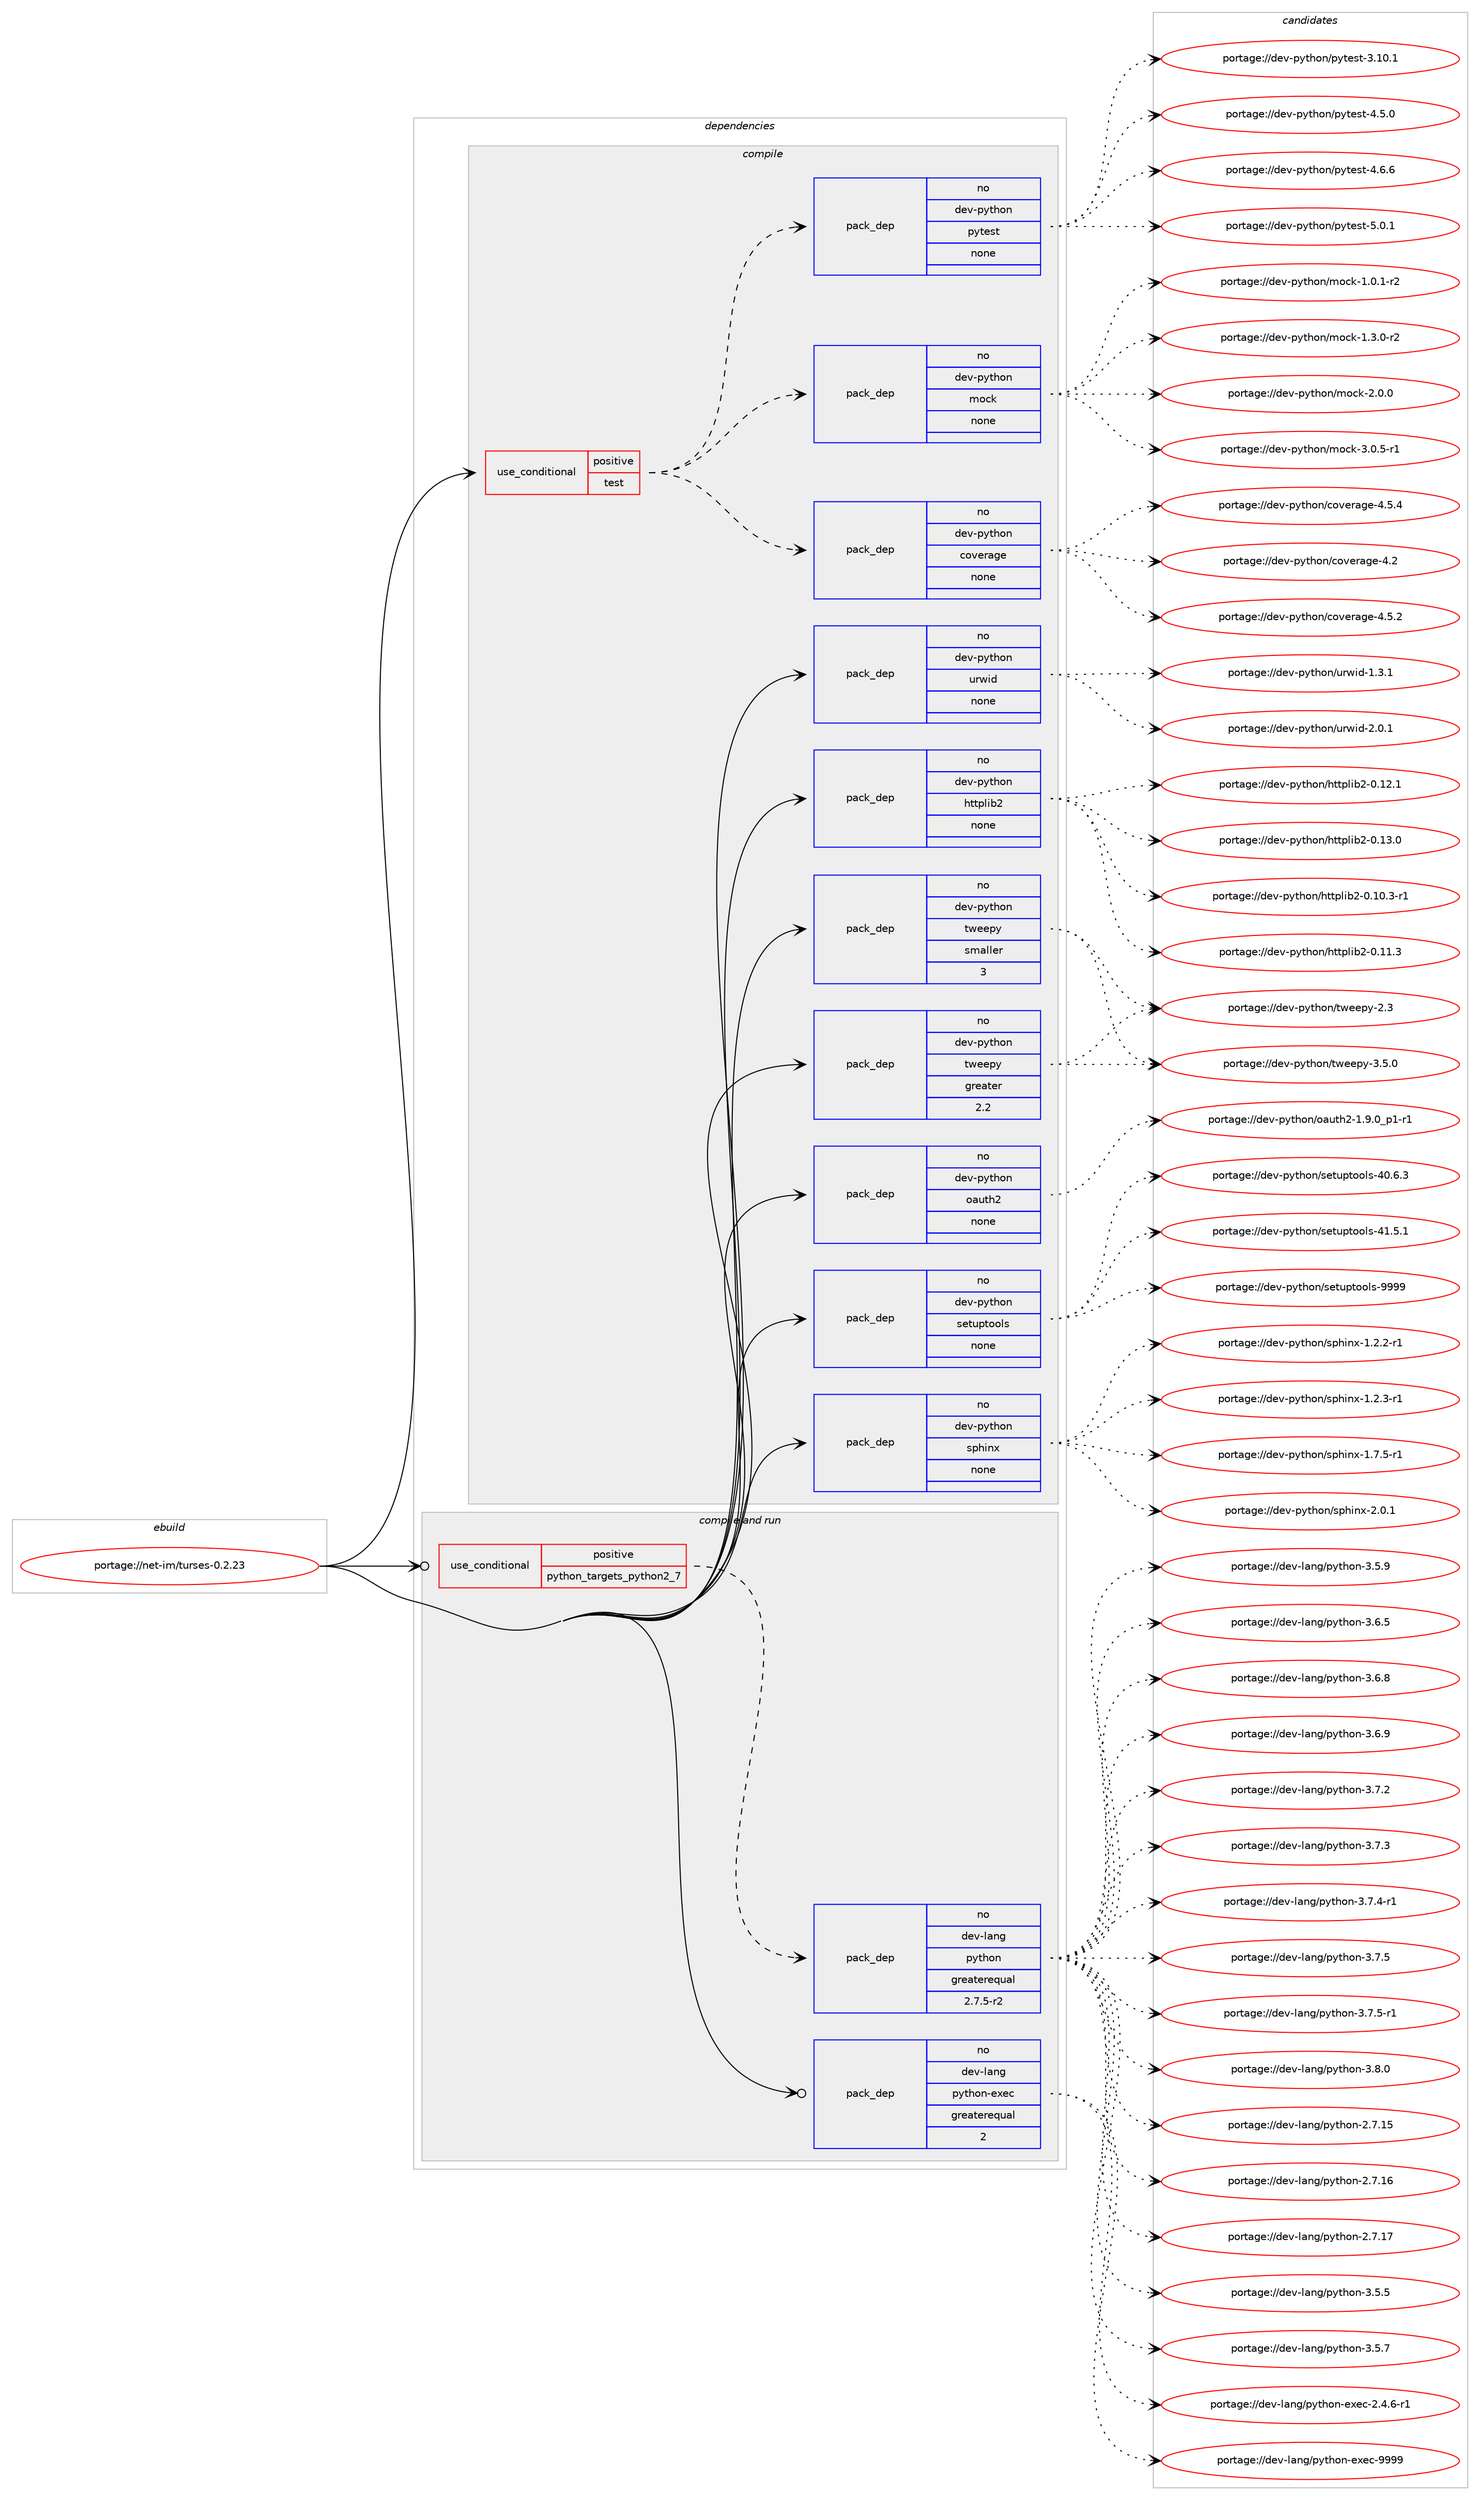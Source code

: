 digraph prolog {

# *************
# Graph options
# *************

newrank=true;
concentrate=true;
compound=true;
graph [rankdir=LR,fontname=Helvetica,fontsize=10,ranksep=1.5];#, ranksep=2.5, nodesep=0.2];
edge  [arrowhead=vee];
node  [fontname=Helvetica,fontsize=10];

# **********
# The ebuild
# **********

subgraph cluster_leftcol {
color=gray;
rank=same;
label=<<i>ebuild</i>>;
id [label="portage://net-im/turses-0.2.23", color=red, width=4, href="../net-im/turses-0.2.23.svg"];
}

# ****************
# The dependencies
# ****************

subgraph cluster_midcol {
color=gray;
label=<<i>dependencies</i>>;
subgraph cluster_compile {
fillcolor="#eeeeee";
style=filled;
label=<<i>compile</i>>;
subgraph cond89054 {
dependency356551 [label=<<TABLE BORDER="0" CELLBORDER="1" CELLSPACING="0" CELLPADDING="4"><TR><TD ROWSPAN="3" CELLPADDING="10">use_conditional</TD></TR><TR><TD>positive</TD></TR><TR><TD>test</TD></TR></TABLE>>, shape=none, color=red];
subgraph pack261601 {
dependency356552 [label=<<TABLE BORDER="0" CELLBORDER="1" CELLSPACING="0" CELLPADDING="4" WIDTH="220"><TR><TD ROWSPAN="6" CELLPADDING="30">pack_dep</TD></TR><TR><TD WIDTH="110">no</TD></TR><TR><TD>dev-python</TD></TR><TR><TD>mock</TD></TR><TR><TD>none</TD></TR><TR><TD></TD></TR></TABLE>>, shape=none, color=blue];
}
dependency356551:e -> dependency356552:w [weight=20,style="dashed",arrowhead="vee"];
subgraph pack261602 {
dependency356553 [label=<<TABLE BORDER="0" CELLBORDER="1" CELLSPACING="0" CELLPADDING="4" WIDTH="220"><TR><TD ROWSPAN="6" CELLPADDING="30">pack_dep</TD></TR><TR><TD WIDTH="110">no</TD></TR><TR><TD>dev-python</TD></TR><TR><TD>pytest</TD></TR><TR><TD>none</TD></TR><TR><TD></TD></TR></TABLE>>, shape=none, color=blue];
}
dependency356551:e -> dependency356553:w [weight=20,style="dashed",arrowhead="vee"];
subgraph pack261603 {
dependency356554 [label=<<TABLE BORDER="0" CELLBORDER="1" CELLSPACING="0" CELLPADDING="4" WIDTH="220"><TR><TD ROWSPAN="6" CELLPADDING="30">pack_dep</TD></TR><TR><TD WIDTH="110">no</TD></TR><TR><TD>dev-python</TD></TR><TR><TD>coverage</TD></TR><TR><TD>none</TD></TR><TR><TD></TD></TR></TABLE>>, shape=none, color=blue];
}
dependency356551:e -> dependency356554:w [weight=20,style="dashed",arrowhead="vee"];
}
id:e -> dependency356551:w [weight=20,style="solid",arrowhead="vee"];
subgraph pack261604 {
dependency356555 [label=<<TABLE BORDER="0" CELLBORDER="1" CELLSPACING="0" CELLPADDING="4" WIDTH="220"><TR><TD ROWSPAN="6" CELLPADDING="30">pack_dep</TD></TR><TR><TD WIDTH="110">no</TD></TR><TR><TD>dev-python</TD></TR><TR><TD>httplib2</TD></TR><TR><TD>none</TD></TR><TR><TD></TD></TR></TABLE>>, shape=none, color=blue];
}
id:e -> dependency356555:w [weight=20,style="solid",arrowhead="vee"];
subgraph pack261605 {
dependency356556 [label=<<TABLE BORDER="0" CELLBORDER="1" CELLSPACING="0" CELLPADDING="4" WIDTH="220"><TR><TD ROWSPAN="6" CELLPADDING="30">pack_dep</TD></TR><TR><TD WIDTH="110">no</TD></TR><TR><TD>dev-python</TD></TR><TR><TD>oauth2</TD></TR><TR><TD>none</TD></TR><TR><TD></TD></TR></TABLE>>, shape=none, color=blue];
}
id:e -> dependency356556:w [weight=20,style="solid",arrowhead="vee"];
subgraph pack261606 {
dependency356557 [label=<<TABLE BORDER="0" CELLBORDER="1" CELLSPACING="0" CELLPADDING="4" WIDTH="220"><TR><TD ROWSPAN="6" CELLPADDING="30">pack_dep</TD></TR><TR><TD WIDTH="110">no</TD></TR><TR><TD>dev-python</TD></TR><TR><TD>setuptools</TD></TR><TR><TD>none</TD></TR><TR><TD></TD></TR></TABLE>>, shape=none, color=blue];
}
id:e -> dependency356557:w [weight=20,style="solid",arrowhead="vee"];
subgraph pack261607 {
dependency356558 [label=<<TABLE BORDER="0" CELLBORDER="1" CELLSPACING="0" CELLPADDING="4" WIDTH="220"><TR><TD ROWSPAN="6" CELLPADDING="30">pack_dep</TD></TR><TR><TD WIDTH="110">no</TD></TR><TR><TD>dev-python</TD></TR><TR><TD>sphinx</TD></TR><TR><TD>none</TD></TR><TR><TD></TD></TR></TABLE>>, shape=none, color=blue];
}
id:e -> dependency356558:w [weight=20,style="solid",arrowhead="vee"];
subgraph pack261608 {
dependency356559 [label=<<TABLE BORDER="0" CELLBORDER="1" CELLSPACING="0" CELLPADDING="4" WIDTH="220"><TR><TD ROWSPAN="6" CELLPADDING="30">pack_dep</TD></TR><TR><TD WIDTH="110">no</TD></TR><TR><TD>dev-python</TD></TR><TR><TD>tweepy</TD></TR><TR><TD>greater</TD></TR><TR><TD>2.2</TD></TR></TABLE>>, shape=none, color=blue];
}
id:e -> dependency356559:w [weight=20,style="solid",arrowhead="vee"];
subgraph pack261609 {
dependency356560 [label=<<TABLE BORDER="0" CELLBORDER="1" CELLSPACING="0" CELLPADDING="4" WIDTH="220"><TR><TD ROWSPAN="6" CELLPADDING="30">pack_dep</TD></TR><TR><TD WIDTH="110">no</TD></TR><TR><TD>dev-python</TD></TR><TR><TD>tweepy</TD></TR><TR><TD>smaller</TD></TR><TR><TD>3</TD></TR></TABLE>>, shape=none, color=blue];
}
id:e -> dependency356560:w [weight=20,style="solid",arrowhead="vee"];
subgraph pack261610 {
dependency356561 [label=<<TABLE BORDER="0" CELLBORDER="1" CELLSPACING="0" CELLPADDING="4" WIDTH="220"><TR><TD ROWSPAN="6" CELLPADDING="30">pack_dep</TD></TR><TR><TD WIDTH="110">no</TD></TR><TR><TD>dev-python</TD></TR><TR><TD>urwid</TD></TR><TR><TD>none</TD></TR><TR><TD></TD></TR></TABLE>>, shape=none, color=blue];
}
id:e -> dependency356561:w [weight=20,style="solid",arrowhead="vee"];
}
subgraph cluster_compileandrun {
fillcolor="#eeeeee";
style=filled;
label=<<i>compile and run</i>>;
subgraph cond89055 {
dependency356562 [label=<<TABLE BORDER="0" CELLBORDER="1" CELLSPACING="0" CELLPADDING="4"><TR><TD ROWSPAN="3" CELLPADDING="10">use_conditional</TD></TR><TR><TD>positive</TD></TR><TR><TD>python_targets_python2_7</TD></TR></TABLE>>, shape=none, color=red];
subgraph pack261611 {
dependency356563 [label=<<TABLE BORDER="0" CELLBORDER="1" CELLSPACING="0" CELLPADDING="4" WIDTH="220"><TR><TD ROWSPAN="6" CELLPADDING="30">pack_dep</TD></TR><TR><TD WIDTH="110">no</TD></TR><TR><TD>dev-lang</TD></TR><TR><TD>python</TD></TR><TR><TD>greaterequal</TD></TR><TR><TD>2.7.5-r2</TD></TR></TABLE>>, shape=none, color=blue];
}
dependency356562:e -> dependency356563:w [weight=20,style="dashed",arrowhead="vee"];
}
id:e -> dependency356562:w [weight=20,style="solid",arrowhead="odotvee"];
subgraph pack261612 {
dependency356564 [label=<<TABLE BORDER="0" CELLBORDER="1" CELLSPACING="0" CELLPADDING="4" WIDTH="220"><TR><TD ROWSPAN="6" CELLPADDING="30">pack_dep</TD></TR><TR><TD WIDTH="110">no</TD></TR><TR><TD>dev-lang</TD></TR><TR><TD>python-exec</TD></TR><TR><TD>greaterequal</TD></TR><TR><TD>2</TD></TR></TABLE>>, shape=none, color=blue];
}
id:e -> dependency356564:w [weight=20,style="solid",arrowhead="odotvee"];
}
subgraph cluster_run {
fillcolor="#eeeeee";
style=filled;
label=<<i>run</i>>;
}
}

# **************
# The candidates
# **************

subgraph cluster_choices {
rank=same;
color=gray;
label=<<i>candidates</i>>;

subgraph choice261601 {
color=black;
nodesep=1;
choiceportage1001011184511212111610411111047109111991074549464846494511450 [label="portage://dev-python/mock-1.0.1-r2", color=red, width=4,href="../dev-python/mock-1.0.1-r2.svg"];
choiceportage1001011184511212111610411111047109111991074549465146484511450 [label="portage://dev-python/mock-1.3.0-r2", color=red, width=4,href="../dev-python/mock-1.3.0-r2.svg"];
choiceportage100101118451121211161041111104710911199107455046484648 [label="portage://dev-python/mock-2.0.0", color=red, width=4,href="../dev-python/mock-2.0.0.svg"];
choiceportage1001011184511212111610411111047109111991074551464846534511449 [label="portage://dev-python/mock-3.0.5-r1", color=red, width=4,href="../dev-python/mock-3.0.5-r1.svg"];
dependency356552:e -> choiceportage1001011184511212111610411111047109111991074549464846494511450:w [style=dotted,weight="100"];
dependency356552:e -> choiceportage1001011184511212111610411111047109111991074549465146484511450:w [style=dotted,weight="100"];
dependency356552:e -> choiceportage100101118451121211161041111104710911199107455046484648:w [style=dotted,weight="100"];
dependency356552:e -> choiceportage1001011184511212111610411111047109111991074551464846534511449:w [style=dotted,weight="100"];
}
subgraph choice261602 {
color=black;
nodesep=1;
choiceportage100101118451121211161041111104711212111610111511645514649484649 [label="portage://dev-python/pytest-3.10.1", color=red, width=4,href="../dev-python/pytest-3.10.1.svg"];
choiceportage1001011184511212111610411111047112121116101115116455246534648 [label="portage://dev-python/pytest-4.5.0", color=red, width=4,href="../dev-python/pytest-4.5.0.svg"];
choiceportage1001011184511212111610411111047112121116101115116455246544654 [label="portage://dev-python/pytest-4.6.6", color=red, width=4,href="../dev-python/pytest-4.6.6.svg"];
choiceportage1001011184511212111610411111047112121116101115116455346484649 [label="portage://dev-python/pytest-5.0.1", color=red, width=4,href="../dev-python/pytest-5.0.1.svg"];
dependency356553:e -> choiceportage100101118451121211161041111104711212111610111511645514649484649:w [style=dotted,weight="100"];
dependency356553:e -> choiceportage1001011184511212111610411111047112121116101115116455246534648:w [style=dotted,weight="100"];
dependency356553:e -> choiceportage1001011184511212111610411111047112121116101115116455246544654:w [style=dotted,weight="100"];
dependency356553:e -> choiceportage1001011184511212111610411111047112121116101115116455346484649:w [style=dotted,weight="100"];
}
subgraph choice261603 {
color=black;
nodesep=1;
choiceportage1001011184511212111610411111047991111181011149710310145524650 [label="portage://dev-python/coverage-4.2", color=red, width=4,href="../dev-python/coverage-4.2.svg"];
choiceportage10010111845112121116104111110479911111810111497103101455246534650 [label="portage://dev-python/coverage-4.5.2", color=red, width=4,href="../dev-python/coverage-4.5.2.svg"];
choiceportage10010111845112121116104111110479911111810111497103101455246534652 [label="portage://dev-python/coverage-4.5.4", color=red, width=4,href="../dev-python/coverage-4.5.4.svg"];
dependency356554:e -> choiceportage1001011184511212111610411111047991111181011149710310145524650:w [style=dotted,weight="100"];
dependency356554:e -> choiceportage10010111845112121116104111110479911111810111497103101455246534650:w [style=dotted,weight="100"];
dependency356554:e -> choiceportage10010111845112121116104111110479911111810111497103101455246534652:w [style=dotted,weight="100"];
}
subgraph choice261604 {
color=black;
nodesep=1;
choiceportage10010111845112121116104111110471041161161121081059850454846494846514511449 [label="portage://dev-python/httplib2-0.10.3-r1", color=red, width=4,href="../dev-python/httplib2-0.10.3-r1.svg"];
choiceportage1001011184511212111610411111047104116116112108105985045484649494651 [label="portage://dev-python/httplib2-0.11.3", color=red, width=4,href="../dev-python/httplib2-0.11.3.svg"];
choiceportage1001011184511212111610411111047104116116112108105985045484649504649 [label="portage://dev-python/httplib2-0.12.1", color=red, width=4,href="../dev-python/httplib2-0.12.1.svg"];
choiceportage1001011184511212111610411111047104116116112108105985045484649514648 [label="portage://dev-python/httplib2-0.13.0", color=red, width=4,href="../dev-python/httplib2-0.13.0.svg"];
dependency356555:e -> choiceportage10010111845112121116104111110471041161161121081059850454846494846514511449:w [style=dotted,weight="100"];
dependency356555:e -> choiceportage1001011184511212111610411111047104116116112108105985045484649494651:w [style=dotted,weight="100"];
dependency356555:e -> choiceportage1001011184511212111610411111047104116116112108105985045484649504649:w [style=dotted,weight="100"];
dependency356555:e -> choiceportage1001011184511212111610411111047104116116112108105985045484649514648:w [style=dotted,weight="100"];
}
subgraph choice261605 {
color=black;
nodesep=1;
choiceportage1001011184511212111610411111047111971171161045045494657464895112494511449 [label="portage://dev-python/oauth2-1.9.0_p1-r1", color=red, width=4,href="../dev-python/oauth2-1.9.0_p1-r1.svg"];
dependency356556:e -> choiceportage1001011184511212111610411111047111971171161045045494657464895112494511449:w [style=dotted,weight="100"];
}
subgraph choice261606 {
color=black;
nodesep=1;
choiceportage100101118451121211161041111104711510111611711211611111110811545524846544651 [label="portage://dev-python/setuptools-40.6.3", color=red, width=4,href="../dev-python/setuptools-40.6.3.svg"];
choiceportage100101118451121211161041111104711510111611711211611111110811545524946534649 [label="portage://dev-python/setuptools-41.5.1", color=red, width=4,href="../dev-python/setuptools-41.5.1.svg"];
choiceportage10010111845112121116104111110471151011161171121161111111081154557575757 [label="portage://dev-python/setuptools-9999", color=red, width=4,href="../dev-python/setuptools-9999.svg"];
dependency356557:e -> choiceportage100101118451121211161041111104711510111611711211611111110811545524846544651:w [style=dotted,weight="100"];
dependency356557:e -> choiceportage100101118451121211161041111104711510111611711211611111110811545524946534649:w [style=dotted,weight="100"];
dependency356557:e -> choiceportage10010111845112121116104111110471151011161171121161111111081154557575757:w [style=dotted,weight="100"];
}
subgraph choice261607 {
color=black;
nodesep=1;
choiceportage10010111845112121116104111110471151121041051101204549465046504511449 [label="portage://dev-python/sphinx-1.2.2-r1", color=red, width=4,href="../dev-python/sphinx-1.2.2-r1.svg"];
choiceportage10010111845112121116104111110471151121041051101204549465046514511449 [label="portage://dev-python/sphinx-1.2.3-r1", color=red, width=4,href="../dev-python/sphinx-1.2.3-r1.svg"];
choiceportage10010111845112121116104111110471151121041051101204549465546534511449 [label="portage://dev-python/sphinx-1.7.5-r1", color=red, width=4,href="../dev-python/sphinx-1.7.5-r1.svg"];
choiceportage1001011184511212111610411111047115112104105110120455046484649 [label="portage://dev-python/sphinx-2.0.1", color=red, width=4,href="../dev-python/sphinx-2.0.1.svg"];
dependency356558:e -> choiceportage10010111845112121116104111110471151121041051101204549465046504511449:w [style=dotted,weight="100"];
dependency356558:e -> choiceportage10010111845112121116104111110471151121041051101204549465046514511449:w [style=dotted,weight="100"];
dependency356558:e -> choiceportage10010111845112121116104111110471151121041051101204549465546534511449:w [style=dotted,weight="100"];
dependency356558:e -> choiceportage1001011184511212111610411111047115112104105110120455046484649:w [style=dotted,weight="100"];
}
subgraph choice261608 {
color=black;
nodesep=1;
choiceportage100101118451121211161041111104711611910110111212145504651 [label="portage://dev-python/tweepy-2.3", color=red, width=4,href="../dev-python/tweepy-2.3.svg"];
choiceportage1001011184511212111610411111047116119101101112121455146534648 [label="portage://dev-python/tweepy-3.5.0", color=red, width=4,href="../dev-python/tweepy-3.5.0.svg"];
dependency356559:e -> choiceportage100101118451121211161041111104711611910110111212145504651:w [style=dotted,weight="100"];
dependency356559:e -> choiceportage1001011184511212111610411111047116119101101112121455146534648:w [style=dotted,weight="100"];
}
subgraph choice261609 {
color=black;
nodesep=1;
choiceportage100101118451121211161041111104711611910110111212145504651 [label="portage://dev-python/tweepy-2.3", color=red, width=4,href="../dev-python/tweepy-2.3.svg"];
choiceportage1001011184511212111610411111047116119101101112121455146534648 [label="portage://dev-python/tweepy-3.5.0", color=red, width=4,href="../dev-python/tweepy-3.5.0.svg"];
dependency356560:e -> choiceportage100101118451121211161041111104711611910110111212145504651:w [style=dotted,weight="100"];
dependency356560:e -> choiceportage1001011184511212111610411111047116119101101112121455146534648:w [style=dotted,weight="100"];
}
subgraph choice261610 {
color=black;
nodesep=1;
choiceportage1001011184511212111610411111047117114119105100454946514649 [label="portage://dev-python/urwid-1.3.1", color=red, width=4,href="../dev-python/urwid-1.3.1.svg"];
choiceportage1001011184511212111610411111047117114119105100455046484649 [label="portage://dev-python/urwid-2.0.1", color=red, width=4,href="../dev-python/urwid-2.0.1.svg"];
dependency356561:e -> choiceportage1001011184511212111610411111047117114119105100454946514649:w [style=dotted,weight="100"];
dependency356561:e -> choiceportage1001011184511212111610411111047117114119105100455046484649:w [style=dotted,weight="100"];
}
subgraph choice261611 {
color=black;
nodesep=1;
choiceportage10010111845108971101034711212111610411111045504655464953 [label="portage://dev-lang/python-2.7.15", color=red, width=4,href="../dev-lang/python-2.7.15.svg"];
choiceportage10010111845108971101034711212111610411111045504655464954 [label="portage://dev-lang/python-2.7.16", color=red, width=4,href="../dev-lang/python-2.7.16.svg"];
choiceportage10010111845108971101034711212111610411111045504655464955 [label="portage://dev-lang/python-2.7.17", color=red, width=4,href="../dev-lang/python-2.7.17.svg"];
choiceportage100101118451089711010347112121116104111110455146534653 [label="portage://dev-lang/python-3.5.5", color=red, width=4,href="../dev-lang/python-3.5.5.svg"];
choiceportage100101118451089711010347112121116104111110455146534655 [label="portage://dev-lang/python-3.5.7", color=red, width=4,href="../dev-lang/python-3.5.7.svg"];
choiceportage100101118451089711010347112121116104111110455146534657 [label="portage://dev-lang/python-3.5.9", color=red, width=4,href="../dev-lang/python-3.5.9.svg"];
choiceportage100101118451089711010347112121116104111110455146544653 [label="portage://dev-lang/python-3.6.5", color=red, width=4,href="../dev-lang/python-3.6.5.svg"];
choiceportage100101118451089711010347112121116104111110455146544656 [label="portage://dev-lang/python-3.6.8", color=red, width=4,href="../dev-lang/python-3.6.8.svg"];
choiceportage100101118451089711010347112121116104111110455146544657 [label="portage://dev-lang/python-3.6.9", color=red, width=4,href="../dev-lang/python-3.6.9.svg"];
choiceportage100101118451089711010347112121116104111110455146554650 [label="portage://dev-lang/python-3.7.2", color=red, width=4,href="../dev-lang/python-3.7.2.svg"];
choiceportage100101118451089711010347112121116104111110455146554651 [label="portage://dev-lang/python-3.7.3", color=red, width=4,href="../dev-lang/python-3.7.3.svg"];
choiceportage1001011184510897110103471121211161041111104551465546524511449 [label="portage://dev-lang/python-3.7.4-r1", color=red, width=4,href="../dev-lang/python-3.7.4-r1.svg"];
choiceportage100101118451089711010347112121116104111110455146554653 [label="portage://dev-lang/python-3.7.5", color=red, width=4,href="../dev-lang/python-3.7.5.svg"];
choiceportage1001011184510897110103471121211161041111104551465546534511449 [label="portage://dev-lang/python-3.7.5-r1", color=red, width=4,href="../dev-lang/python-3.7.5-r1.svg"];
choiceportage100101118451089711010347112121116104111110455146564648 [label="portage://dev-lang/python-3.8.0", color=red, width=4,href="../dev-lang/python-3.8.0.svg"];
dependency356563:e -> choiceportage10010111845108971101034711212111610411111045504655464953:w [style=dotted,weight="100"];
dependency356563:e -> choiceportage10010111845108971101034711212111610411111045504655464954:w [style=dotted,weight="100"];
dependency356563:e -> choiceportage10010111845108971101034711212111610411111045504655464955:w [style=dotted,weight="100"];
dependency356563:e -> choiceportage100101118451089711010347112121116104111110455146534653:w [style=dotted,weight="100"];
dependency356563:e -> choiceportage100101118451089711010347112121116104111110455146534655:w [style=dotted,weight="100"];
dependency356563:e -> choiceportage100101118451089711010347112121116104111110455146534657:w [style=dotted,weight="100"];
dependency356563:e -> choiceportage100101118451089711010347112121116104111110455146544653:w [style=dotted,weight="100"];
dependency356563:e -> choiceportage100101118451089711010347112121116104111110455146544656:w [style=dotted,weight="100"];
dependency356563:e -> choiceportage100101118451089711010347112121116104111110455146544657:w [style=dotted,weight="100"];
dependency356563:e -> choiceportage100101118451089711010347112121116104111110455146554650:w [style=dotted,weight="100"];
dependency356563:e -> choiceportage100101118451089711010347112121116104111110455146554651:w [style=dotted,weight="100"];
dependency356563:e -> choiceportage1001011184510897110103471121211161041111104551465546524511449:w [style=dotted,weight="100"];
dependency356563:e -> choiceportage100101118451089711010347112121116104111110455146554653:w [style=dotted,weight="100"];
dependency356563:e -> choiceportage1001011184510897110103471121211161041111104551465546534511449:w [style=dotted,weight="100"];
dependency356563:e -> choiceportage100101118451089711010347112121116104111110455146564648:w [style=dotted,weight="100"];
}
subgraph choice261612 {
color=black;
nodesep=1;
choiceportage10010111845108971101034711212111610411111045101120101994550465246544511449 [label="portage://dev-lang/python-exec-2.4.6-r1", color=red, width=4,href="../dev-lang/python-exec-2.4.6-r1.svg"];
choiceportage10010111845108971101034711212111610411111045101120101994557575757 [label="portage://dev-lang/python-exec-9999", color=red, width=4,href="../dev-lang/python-exec-9999.svg"];
dependency356564:e -> choiceportage10010111845108971101034711212111610411111045101120101994550465246544511449:w [style=dotted,weight="100"];
dependency356564:e -> choiceportage10010111845108971101034711212111610411111045101120101994557575757:w [style=dotted,weight="100"];
}
}

}
